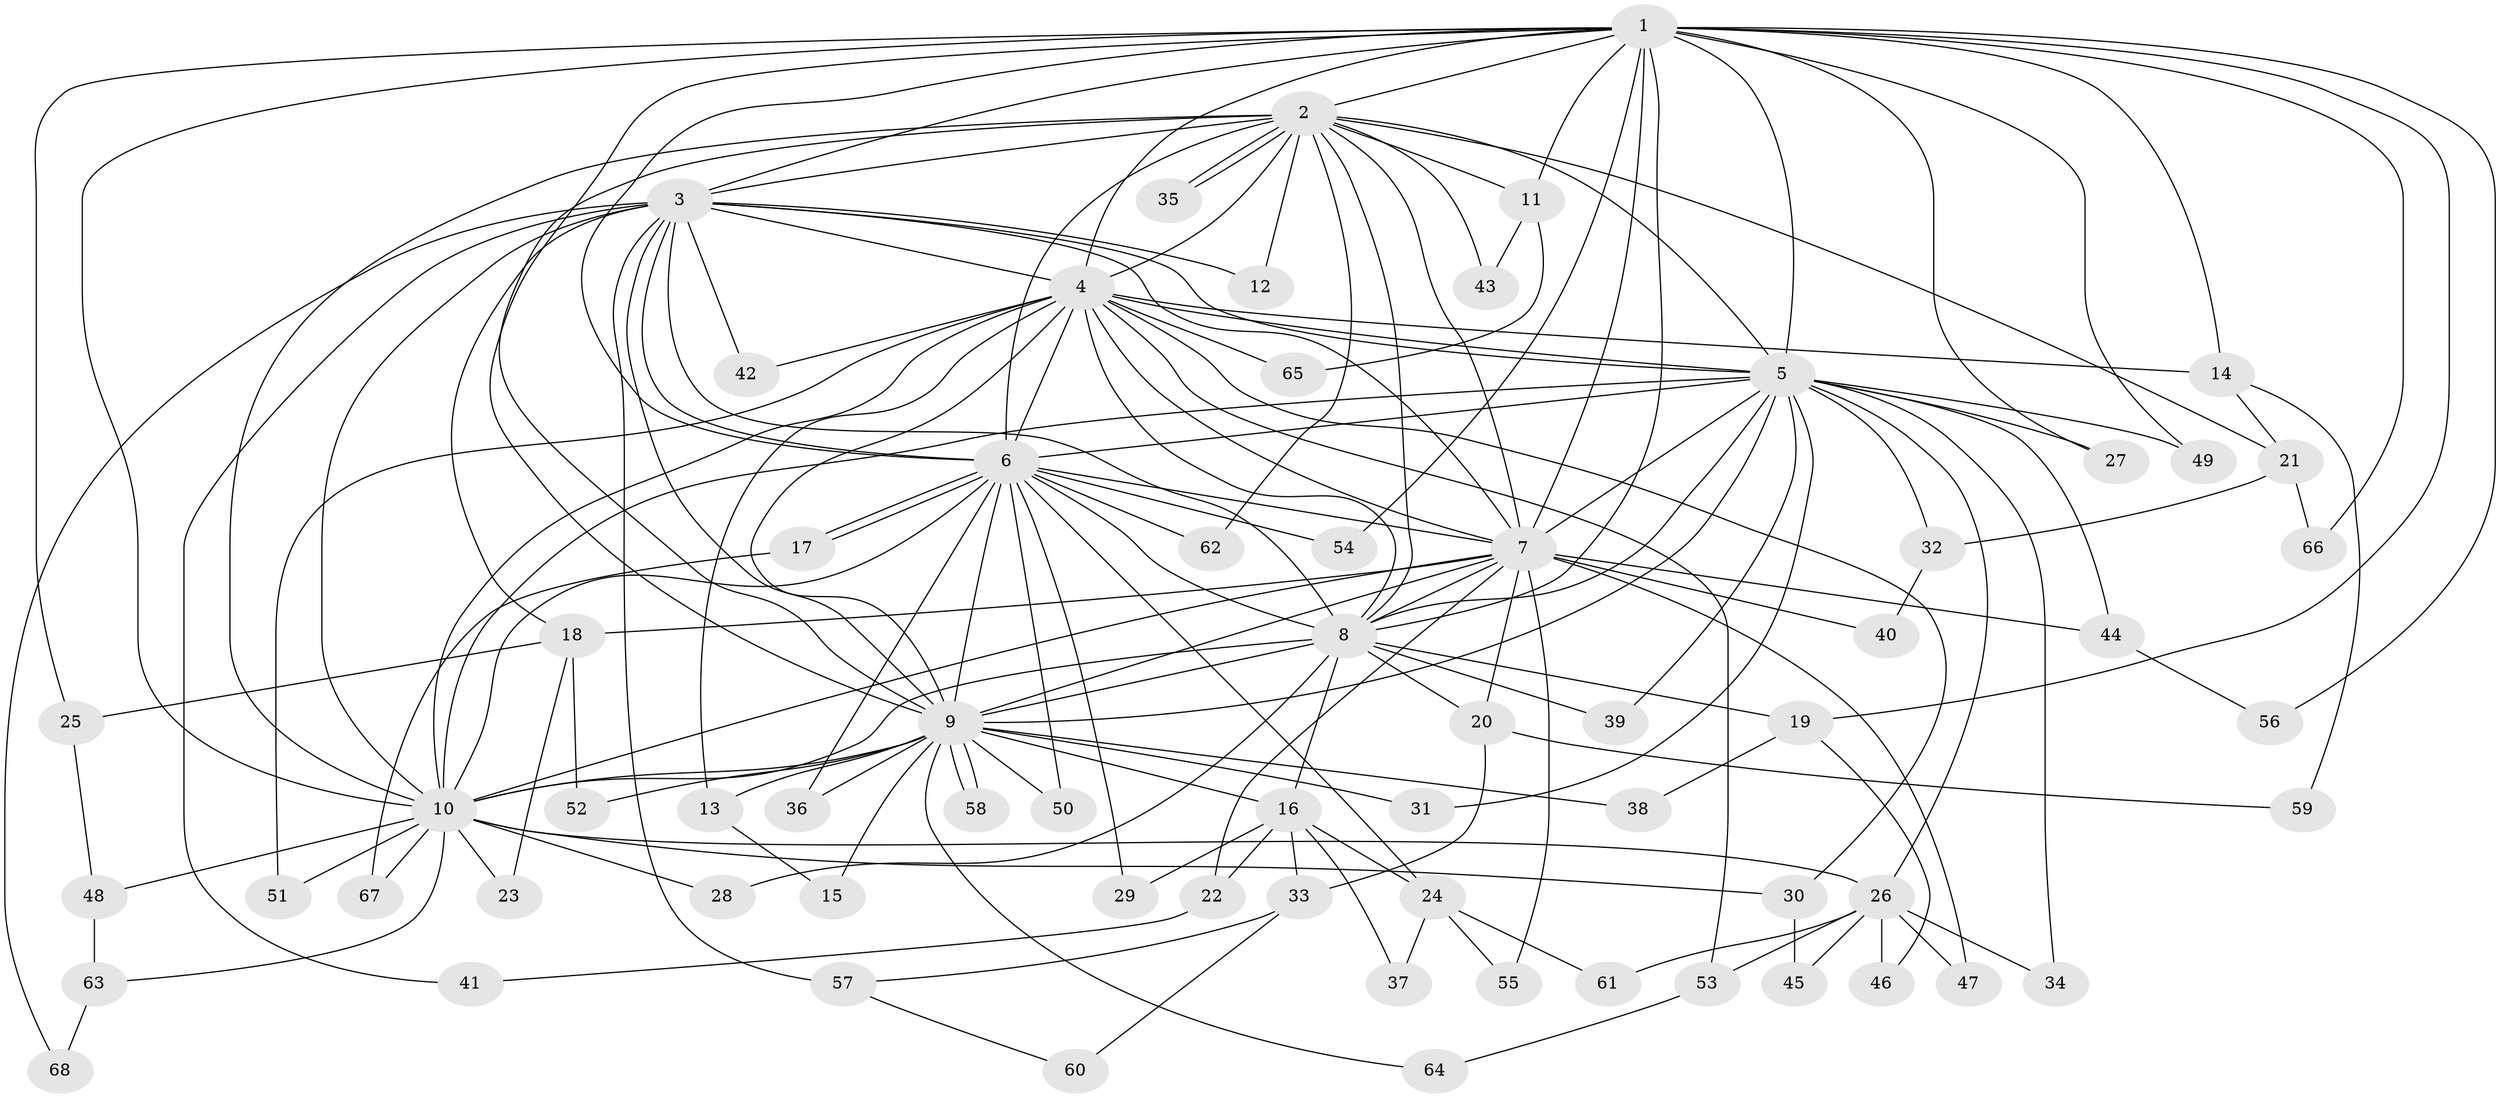 // Generated by graph-tools (version 1.1) at 2025/11/02/27/25 16:11:05]
// undirected, 68 vertices, 161 edges
graph export_dot {
graph [start="1"]
  node [color=gray90,style=filled];
  1;
  2;
  3;
  4;
  5;
  6;
  7;
  8;
  9;
  10;
  11;
  12;
  13;
  14;
  15;
  16;
  17;
  18;
  19;
  20;
  21;
  22;
  23;
  24;
  25;
  26;
  27;
  28;
  29;
  30;
  31;
  32;
  33;
  34;
  35;
  36;
  37;
  38;
  39;
  40;
  41;
  42;
  43;
  44;
  45;
  46;
  47;
  48;
  49;
  50;
  51;
  52;
  53;
  54;
  55;
  56;
  57;
  58;
  59;
  60;
  61;
  62;
  63;
  64;
  65;
  66;
  67;
  68;
  1 -- 2;
  1 -- 3;
  1 -- 4;
  1 -- 5;
  1 -- 6;
  1 -- 7;
  1 -- 8;
  1 -- 9;
  1 -- 10;
  1 -- 11;
  1 -- 14;
  1 -- 19;
  1 -- 25;
  1 -- 27;
  1 -- 49;
  1 -- 54;
  1 -- 56;
  1 -- 66;
  2 -- 3;
  2 -- 4;
  2 -- 5;
  2 -- 6;
  2 -- 7;
  2 -- 8;
  2 -- 9;
  2 -- 10;
  2 -- 11;
  2 -- 12;
  2 -- 21;
  2 -- 35;
  2 -- 35;
  2 -- 43;
  2 -- 62;
  3 -- 4;
  3 -- 5;
  3 -- 6;
  3 -- 7;
  3 -- 8;
  3 -- 9;
  3 -- 10;
  3 -- 12;
  3 -- 18;
  3 -- 41;
  3 -- 42;
  3 -- 57;
  3 -- 68;
  4 -- 5;
  4 -- 6;
  4 -- 7;
  4 -- 8;
  4 -- 9;
  4 -- 10;
  4 -- 13;
  4 -- 14;
  4 -- 30;
  4 -- 42;
  4 -- 51;
  4 -- 53;
  4 -- 65;
  5 -- 6;
  5 -- 7;
  5 -- 8;
  5 -- 9;
  5 -- 10;
  5 -- 26;
  5 -- 27;
  5 -- 31;
  5 -- 32;
  5 -- 34;
  5 -- 39;
  5 -- 44;
  5 -- 49;
  6 -- 7;
  6 -- 8;
  6 -- 9;
  6 -- 10;
  6 -- 17;
  6 -- 17;
  6 -- 24;
  6 -- 29;
  6 -- 36;
  6 -- 50;
  6 -- 54;
  6 -- 62;
  7 -- 8;
  7 -- 9;
  7 -- 10;
  7 -- 18;
  7 -- 20;
  7 -- 22;
  7 -- 40;
  7 -- 44;
  7 -- 47;
  7 -- 55;
  8 -- 9;
  8 -- 10;
  8 -- 16;
  8 -- 19;
  8 -- 20;
  8 -- 28;
  8 -- 39;
  9 -- 10;
  9 -- 13;
  9 -- 15;
  9 -- 16;
  9 -- 31;
  9 -- 36;
  9 -- 38;
  9 -- 50;
  9 -- 52;
  9 -- 58;
  9 -- 58;
  9 -- 64;
  10 -- 23;
  10 -- 26;
  10 -- 28;
  10 -- 30;
  10 -- 48;
  10 -- 51;
  10 -- 63;
  10 -- 67;
  11 -- 43;
  11 -- 65;
  13 -- 15;
  14 -- 21;
  14 -- 59;
  16 -- 22;
  16 -- 24;
  16 -- 29;
  16 -- 33;
  16 -- 37;
  17 -- 67;
  18 -- 23;
  18 -- 25;
  18 -- 52;
  19 -- 38;
  19 -- 46;
  20 -- 33;
  20 -- 59;
  21 -- 32;
  21 -- 66;
  22 -- 41;
  24 -- 37;
  24 -- 55;
  24 -- 61;
  25 -- 48;
  26 -- 34;
  26 -- 45;
  26 -- 46;
  26 -- 47;
  26 -- 53;
  26 -- 61;
  30 -- 45;
  32 -- 40;
  33 -- 57;
  33 -- 60;
  44 -- 56;
  48 -- 63;
  53 -- 64;
  57 -- 60;
  63 -- 68;
}
